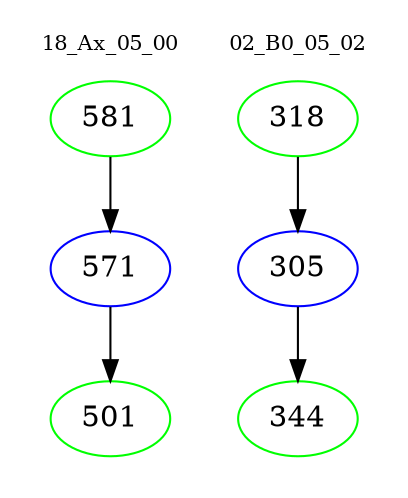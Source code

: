 digraph{
subgraph cluster_0 {
color = white
label = "18_Ax_05_00";
fontsize=10;
T0_581 [label="581", color="green"]
T0_581 -> T0_571 [color="black"]
T0_571 [label="571", color="blue"]
T0_571 -> T0_501 [color="black"]
T0_501 [label="501", color="green"]
}
subgraph cluster_1 {
color = white
label = "02_B0_05_02";
fontsize=10;
T1_318 [label="318", color="green"]
T1_318 -> T1_305 [color="black"]
T1_305 [label="305", color="blue"]
T1_305 -> T1_344 [color="black"]
T1_344 [label="344", color="green"]
}
}
